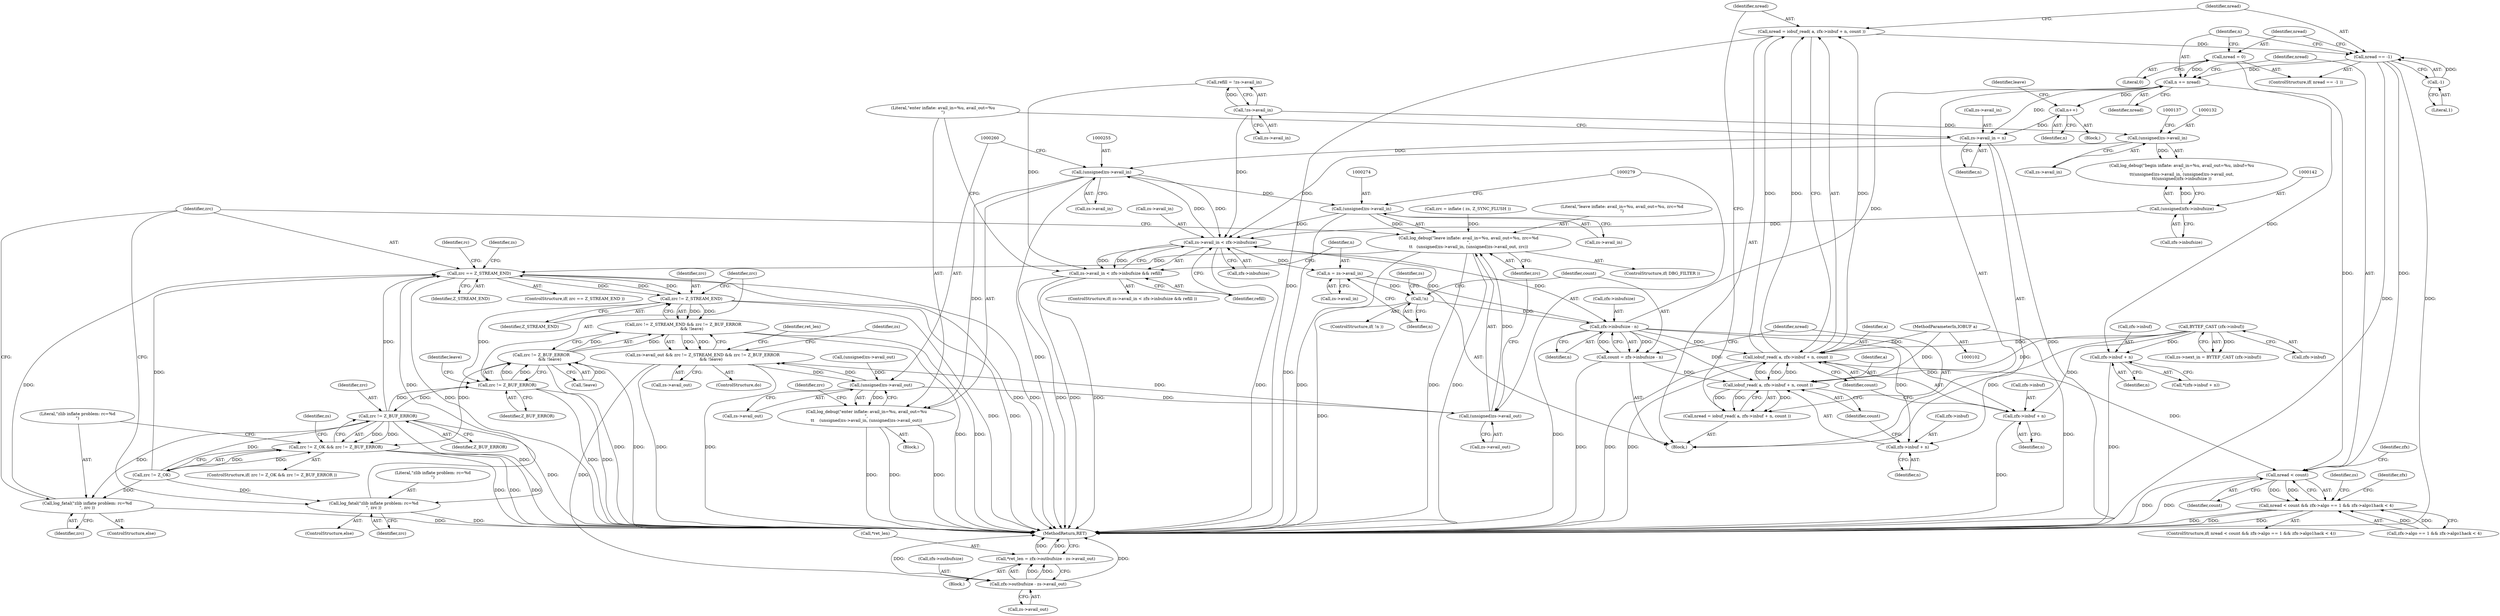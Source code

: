 digraph "0_gnupg_014b2103fcb12f261135e3954f26e9e07b39e342@API" {
"1000192" [label="(Call,nread = iobuf_read( a, zfx->inbuf + n, count ))"];
"1000194" [label="(Call,iobuf_read( a, zfx->inbuf + n, count ))"];
"1000184" [label="(Call,iobuf_read( a, zfx->inbuf + n, count ))"];
"1000105" [label="(MethodParameterIn,IOBUF a)"];
"1000171" [label="(Call,BYTEF_CAST (zfx->inbuf))"];
"1000177" [label="(Call,zfx->inbufsize - n)"];
"1000150" [label="(Call,zs->avail_in < zfx->inbufsize)"];
"1000273" [label="(Call,(unsigned)zs->avail_in)"];
"1000254" [label="(Call,(unsigned)zs->avail_in)"];
"1000247" [label="(Call,zs->avail_in = n)"];
"1000210" [label="(Call,n += nread)"];
"1000207" [label="(Call,nread = 0)"];
"1000203" [label="(Call,nread == -1)"];
"1000192" [label="(Call,nread = iobuf_read( a, zfx->inbuf + n, count ))"];
"1000205" [label="(Call,-1)"];
"1000242" [label="(Call,n++)"];
"1000131" [label="(Call,(unsigned)zs->avail_in)"];
"1000123" [label="(Call,!zs->avail_in)"];
"1000141" [label="(Call,(unsigned)zfx->inbufsize)"];
"1000165" [label="(Call,!n)"];
"1000159" [label="(Call,n = zs->avail_in)"];
"1000175" [label="(Call,count = zfx->inbufsize - n)"];
"1000232" [label="(Call,zfx->inbuf + n)"];
"1000149" [label="(Call,zs->avail_in < zfx->inbufsize && refill)"];
"1000182" [label="(Call,nread = iobuf_read( a, zfx->inbuf + n, count ))"];
"1000215" [label="(Call,nread < count)"];
"1000214" [label="(Call,nread < count && zfx->algo == 1 && zfx->algo1hack < 4)"];
"1000186" [label="(Call,zfx->inbuf + n)"];
"1000196" [label="(Call,zfx->inbuf + n)"];
"1000252" [label="(Call,log_debug(\"enter inflate: avail_in=%u, avail_out=%u\n\",\n\t\t    (unsigned)zs->avail_in, (unsigned)zs->avail_out))"];
"1000271" [label="(Call,log_debug(\"leave inflate: avail_in=%u, avail_out=%u, zrc=%d\n\",\n\t\t   (unsigned)zs->avail_in, (unsigned)zs->avail_out, zrc))"];
"1000312" [label="(Call,zrc == Z_STREAM_END)"];
"1000324" [label="(Call,zrc != Z_STREAM_END)"];
"1000323" [label="(Call,zrc != Z_STREAM_END && zrc != Z_BUF_ERROR\n             && !leave)"];
"1000319" [label="(Call,zs->avail_out && zrc != Z_STREAM_END && zrc != Z_BUF_ERROR\n             && !leave)"];
"1000259" [label="(Call,(unsigned)zs->avail_out)"];
"1000278" [label="(Call,(unsigned)zs->avail_out)"];
"1000336" [label="(Call,zfx->outbufsize - zs->avail_out)"];
"1000333" [label="(Call,*ret_len = zfx->outbufsize - zs->avail_out)"];
"1000328" [label="(Call,zrc != Z_BUF_ERROR)"];
"1000290" [label="(Call,zrc != Z_BUF_ERROR)"];
"1000286" [label="(Call,zrc != Z_OK && zrc != Z_BUF_ERROR)"];
"1000304" [label="(Call,log_fatal(\"zlib inflate problem: rc=%d\n\", zrc ))"];
"1000308" [label="(Call,log_fatal(\"zlib inflate problem: rc=%d\n\", zrc ))"];
"1000327" [label="(Call,zrc != Z_BUF_ERROR\n             && !leave)"];
"1000204" [label="(Identifier,nread)"];
"1000335" [label="(Identifier,ret_len)"];
"1000161" [label="(Call,zs->avail_in)"];
"1000191" [label="(Identifier,count)"];
"1000296" [label="(Identifier,zs)"];
"1000217" [label="(Identifier,count)"];
"1000149" [label="(Call,zs->avail_in < zfx->inbufsize && refill)"];
"1000343" [label="(MethodReturn,RET)"];
"1000194" [label="(Call,iobuf_read( a, zfx->inbuf + n, count ))"];
"1000176" [label="(Identifier,count)"];
"1000316" [label="(Identifier,rc)"];
"1000323" [label="(Call,zrc != Z_STREAM_END && zrc != Z_BUF_ERROR\n             && !leave)"];
"1000146" [label="(ControlStructure,do)"];
"1000337" [label="(Call,zfx->outbufsize)"];
"1000304" [label="(Call,log_fatal(\"zlib inflate problem: rc=%d\n\", zrc ))"];
"1000150" [label="(Call,zs->avail_in < zfx->inbufsize)"];
"1000265" [label="(Identifier,zrc)"];
"1000261" [label="(Call,zs->avail_out)"];
"1000248" [label="(Call,zs->avail_in)"];
"1000154" [label="(Call,zfx->inbufsize)"];
"1000181" [label="(Identifier,n)"];
"1000190" [label="(Identifier,n)"];
"1000151" [label="(Call,zs->avail_in)"];
"1000319" [label="(Call,zs->avail_out && zrc != Z_STREAM_END && zrc != Z_BUF_ERROR\n             && !leave)"];
"1000340" [label="(Call,zs->avail_out)"];
"1000147" [label="(Block,)"];
"1000256" [label="(Call,zs->avail_in)"];
"1000278" [label="(Call,(unsigned)zs->avail_out)"];
"1000206" [label="(Literal,1)"];
"1000121" [label="(Call,refill = !zs->avail_in)"];
"1000313" [label="(Identifier,zrc)"];
"1000285" [label="(ControlStructure,if( zrc != Z_OK && zrc != Z_BUF_ERROR ))"];
"1000133" [label="(Call,zs->avail_in)"];
"1000213" [label="(ControlStructure,if( nread < count && zfx->algo == 1 && zfx->algo1hack < 4))"];
"1000311" [label="(ControlStructure,if( zrc == Z_STREAM_END ))"];
"1000165" [label="(Call,!n)"];
"1000159" [label="(Call,n = zs->avail_in)"];
"1000183" [label="(Identifier,nread)"];
"1000141" [label="(Call,(unsigned)zfx->inbufsize)"];
"1000251" [label="(Identifier,n)"];
"1000202" [label="(ControlStructure,if( nread == -1 ))"];
"1000193" [label="(Identifier,nread)"];
"1000328" [label="(Call,zrc != Z_BUF_ERROR)"];
"1000291" [label="(Identifier,zrc)"];
"1000216" [label="(Identifier,nread)"];
"1000336" [label="(Call,zfx->outbufsize - zs->avail_out)"];
"1000314" [label="(Identifier,Z_STREAM_END)"];
"1000177" [label="(Call,zfx->inbufsize - n)"];
"1000306" [label="(Identifier,zrc)"];
"1000334" [label="(Call,*ret_len)"];
"1000207" [label="(Call,nread = 0)"];
"1000167" [label="(Call,zs->next_in = BYTEF_CAST (zfx->inbuf))"];
"1000333" [label="(Call,*ret_len = zfx->outbufsize - zs->avail_out)"];
"1000124" [label="(Call,zs->avail_in)"];
"1000192" [label="(Call,nread = iobuf_read( a, zfx->inbuf + n, count ))"];
"1000185" [label="(Identifier,a)"];
"1000264" [label="(Call,zrc = inflate ( zs, Z_SYNC_FLUSH ))"];
"1000325" [label="(Identifier,zrc)"];
"1000242" [label="(Call,n++)"];
"1000320" [label="(Call,zs->avail_out)"];
"1000283" [label="(Identifier,zrc)"];
"1000332" [label="(Identifier,leave)"];
"1000208" [label="(Identifier,nread)"];
"1000329" [label="(Identifier,zrc)"];
"1000331" [label="(Call,!leave)"];
"1000171" [label="(Call,BYTEF_CAST (zfx->inbuf))"];
"1000215" [label="(Call,nread < count)"];
"1000243" [label="(Identifier,n)"];
"1000290" [label="(Call,zrc != Z_BUF_ERROR)"];
"1000305" [label="(Literal,\"zlib inflate problem: rc=%d\n\")"];
"1000247" [label="(Call,zs->avail_in = n)"];
"1000166" [label="(Identifier,n)"];
"1000175" [label="(Call,count = zfx->inbufsize - n)"];
"1000249" [label="(Identifier,zs)"];
"1000327" [label="(Call,zrc != Z_BUF_ERROR\n             && !leave)"];
"1000212" [label="(Identifier,nread)"];
"1000196" [label="(Call,zfx->inbuf + n)"];
"1000160" [label="(Identifier,n)"];
"1000195" [label="(Identifier,a)"];
"1000253" [label="(Literal,\"enter inflate: avail_in=%u, avail_out=%u\n\")"];
"1000234" [label="(Identifier,zfx)"];
"1000182" [label="(Call,nread = iobuf_read( a, zfx->inbuf + n, count ))"];
"1000218" [label="(Call,zfx->algo == 1 && zfx->algo1hack < 4)"];
"1000303" [label="(ControlStructure,else)"];
"1000310" [label="(Identifier,zrc)"];
"1000214" [label="(Call,nread < count && zfx->algo == 1 && zfx->algo1hack < 4)"];
"1000280" [label="(Call,zs->avail_out)"];
"1000312" [label="(Call,zrc == Z_STREAM_END)"];
"1000205" [label="(Call,-1)"];
"1000221" [label="(Identifier,zfx)"];
"1000330" [label="(Identifier,Z_BUF_ERROR)"];
"1000129" [label="(Call,log_debug(\"begin inflate: avail_in=%u, avail_out=%u, inbuf=%u\n\",\n\t\t(unsigned)zs->avail_in, (unsigned)zs->avail_out,\n\t\t(unsigned)zfx->inbufsize ))"];
"1000187" [label="(Call,zfx->inbuf)"];
"1000148" [label="(ControlStructure,if( zs->avail_in < zfx->inbufsize && refill ))"];
"1000211" [label="(Identifier,n)"];
"1000184" [label="(Call,iobuf_read( a, zfx->inbuf + n, count ))"];
"1000309" [label="(Literal,\"zlib inflate problem: rc=%d\n\")"];
"1000231" [label="(Call,*(zfx->inbuf + n))"];
"1000169" [label="(Identifier,zs)"];
"1000233" [label="(Call,zfx->inbuf)"];
"1000307" [label="(ControlStructure,else)"];
"1000143" [label="(Call,zfx->inbufsize)"];
"1000321" [label="(Identifier,zs)"];
"1000186" [label="(Call,zfx->inbuf + n)"];
"1000105" [label="(MethodParameterIn,IOBUF a)"];
"1000107" [label="(Block,)"];
"1000232" [label="(Call,zfx->inbuf + n)"];
"1000197" [label="(Call,zfx->inbuf)"];
"1000164" [label="(ControlStructure,if( !n ))"];
"1000210" [label="(Call,n += nread)"];
"1000275" [label="(Call,zs->avail_in)"];
"1000229" [label="(Block,)"];
"1000273" [label="(Call,(unsigned)zs->avail_in)"];
"1000203" [label="(Call,nread == -1)"];
"1000254" [label="(Call,(unsigned)zs->avail_in)"];
"1000286" [label="(Call,zrc != Z_OK && zrc != Z_BUF_ERROR)"];
"1000201" [label="(Identifier,count)"];
"1000245" [label="(Identifier,leave)"];
"1000236" [label="(Identifier,n)"];
"1000157" [label="(Identifier,refill)"];
"1000123" [label="(Call,!zs->avail_in)"];
"1000272" [label="(Literal,\"leave inflate: avail_in=%u, avail_out=%u, zrc=%d\n\")"];
"1000271" [label="(Call,log_debug(\"leave inflate: avail_in=%u, avail_out=%u, zrc=%d\n\",\n\t\t   (unsigned)zs->avail_in, (unsigned)zs->avail_out, zrc))"];
"1000136" [label="(Call,(unsigned)zs->avail_out)"];
"1000269" [label="(ControlStructure,if( DBG_FILTER ))"];
"1000287" [label="(Call,zrc != Z_OK)"];
"1000158" [label="(Block,)"];
"1000200" [label="(Identifier,n)"];
"1000152" [label="(Identifier,zs)"];
"1000209" [label="(Literal,0)"];
"1000292" [label="(Identifier,Z_BUF_ERROR)"];
"1000308" [label="(Call,log_fatal(\"zlib inflate problem: rc=%d\n\", zrc ))"];
"1000259" [label="(Call,(unsigned)zs->avail_out)"];
"1000178" [label="(Call,zfx->inbufsize)"];
"1000252" [label="(Call,log_debug(\"enter inflate: avail_in=%u, avail_out=%u\n\",\n\t\t    (unsigned)zs->avail_in, (unsigned)zs->avail_out))"];
"1000324" [label="(Call,zrc != Z_STREAM_END)"];
"1000172" [label="(Call,zfx->inbuf)"];
"1000131" [label="(Call,(unsigned)zs->avail_in)"];
"1000326" [label="(Identifier,Z_STREAM_END)"];
"1000192" -> "1000158"  [label="AST: "];
"1000192" -> "1000194"  [label="CFG: "];
"1000193" -> "1000192"  [label="AST: "];
"1000194" -> "1000192"  [label="AST: "];
"1000204" -> "1000192"  [label="CFG: "];
"1000192" -> "1000343"  [label="DDG: "];
"1000194" -> "1000192"  [label="DDG: "];
"1000194" -> "1000192"  [label="DDG: "];
"1000194" -> "1000192"  [label="DDG: "];
"1000192" -> "1000203"  [label="DDG: "];
"1000194" -> "1000201"  [label="CFG: "];
"1000195" -> "1000194"  [label="AST: "];
"1000196" -> "1000194"  [label="AST: "];
"1000201" -> "1000194"  [label="AST: "];
"1000194" -> "1000343"  [label="DDG: "];
"1000194" -> "1000343"  [label="DDG: "];
"1000194" -> "1000184"  [label="DDG: "];
"1000184" -> "1000194"  [label="DDG: "];
"1000184" -> "1000194"  [label="DDG: "];
"1000105" -> "1000194"  [label="DDG: "];
"1000171" -> "1000194"  [label="DDG: "];
"1000177" -> "1000194"  [label="DDG: "];
"1000194" -> "1000215"  [label="DDG: "];
"1000184" -> "1000182"  [label="AST: "];
"1000184" -> "1000191"  [label="CFG: "];
"1000185" -> "1000184"  [label="AST: "];
"1000186" -> "1000184"  [label="AST: "];
"1000191" -> "1000184"  [label="AST: "];
"1000182" -> "1000184"  [label="CFG: "];
"1000184" -> "1000182"  [label="DDG: "];
"1000184" -> "1000182"  [label="DDG: "];
"1000184" -> "1000182"  [label="DDG: "];
"1000105" -> "1000184"  [label="DDG: "];
"1000171" -> "1000184"  [label="DDG: "];
"1000177" -> "1000184"  [label="DDG: "];
"1000175" -> "1000184"  [label="DDG: "];
"1000105" -> "1000102"  [label="AST: "];
"1000105" -> "1000343"  [label="DDG: "];
"1000171" -> "1000167"  [label="AST: "];
"1000171" -> "1000172"  [label="CFG: "];
"1000172" -> "1000171"  [label="AST: "];
"1000167" -> "1000171"  [label="CFG: "];
"1000171" -> "1000167"  [label="DDG: "];
"1000171" -> "1000186"  [label="DDG: "];
"1000171" -> "1000196"  [label="DDG: "];
"1000171" -> "1000232"  [label="DDG: "];
"1000177" -> "1000175"  [label="AST: "];
"1000177" -> "1000181"  [label="CFG: "];
"1000178" -> "1000177"  [label="AST: "];
"1000181" -> "1000177"  [label="AST: "];
"1000175" -> "1000177"  [label="CFG: "];
"1000177" -> "1000343"  [label="DDG: "];
"1000177" -> "1000150"  [label="DDG: "];
"1000177" -> "1000175"  [label="DDG: "];
"1000177" -> "1000175"  [label="DDG: "];
"1000150" -> "1000177"  [label="DDG: "];
"1000165" -> "1000177"  [label="DDG: "];
"1000177" -> "1000186"  [label="DDG: "];
"1000177" -> "1000196"  [label="DDG: "];
"1000177" -> "1000210"  [label="DDG: "];
"1000150" -> "1000149"  [label="AST: "];
"1000150" -> "1000154"  [label="CFG: "];
"1000151" -> "1000150"  [label="AST: "];
"1000154" -> "1000150"  [label="AST: "];
"1000157" -> "1000150"  [label="CFG: "];
"1000149" -> "1000150"  [label="CFG: "];
"1000150" -> "1000343"  [label="DDG: "];
"1000150" -> "1000149"  [label="DDG: "];
"1000150" -> "1000149"  [label="DDG: "];
"1000273" -> "1000150"  [label="DDG: "];
"1000131" -> "1000150"  [label="DDG: "];
"1000254" -> "1000150"  [label="DDG: "];
"1000123" -> "1000150"  [label="DDG: "];
"1000141" -> "1000150"  [label="DDG: "];
"1000150" -> "1000159"  [label="DDG: "];
"1000150" -> "1000254"  [label="DDG: "];
"1000273" -> "1000271"  [label="AST: "];
"1000273" -> "1000275"  [label="CFG: "];
"1000274" -> "1000273"  [label="AST: "];
"1000275" -> "1000273"  [label="AST: "];
"1000279" -> "1000273"  [label="CFG: "];
"1000273" -> "1000343"  [label="DDG: "];
"1000273" -> "1000271"  [label="DDG: "];
"1000254" -> "1000273"  [label="DDG: "];
"1000254" -> "1000252"  [label="AST: "];
"1000254" -> "1000256"  [label="CFG: "];
"1000255" -> "1000254"  [label="AST: "];
"1000256" -> "1000254"  [label="AST: "];
"1000260" -> "1000254"  [label="CFG: "];
"1000254" -> "1000343"  [label="DDG: "];
"1000254" -> "1000252"  [label="DDG: "];
"1000247" -> "1000254"  [label="DDG: "];
"1000247" -> "1000158"  [label="AST: "];
"1000247" -> "1000251"  [label="CFG: "];
"1000248" -> "1000247"  [label="AST: "];
"1000251" -> "1000247"  [label="AST: "];
"1000253" -> "1000247"  [label="CFG: "];
"1000247" -> "1000343"  [label="DDG: "];
"1000210" -> "1000247"  [label="DDG: "];
"1000242" -> "1000247"  [label="DDG: "];
"1000210" -> "1000158"  [label="AST: "];
"1000210" -> "1000212"  [label="CFG: "];
"1000211" -> "1000210"  [label="AST: "];
"1000212" -> "1000210"  [label="AST: "];
"1000216" -> "1000210"  [label="CFG: "];
"1000207" -> "1000210"  [label="DDG: "];
"1000203" -> "1000210"  [label="DDG: "];
"1000210" -> "1000232"  [label="DDG: "];
"1000210" -> "1000242"  [label="DDG: "];
"1000207" -> "1000202"  [label="AST: "];
"1000207" -> "1000209"  [label="CFG: "];
"1000208" -> "1000207"  [label="AST: "];
"1000209" -> "1000207"  [label="AST: "];
"1000211" -> "1000207"  [label="CFG: "];
"1000207" -> "1000215"  [label="DDG: "];
"1000203" -> "1000202"  [label="AST: "];
"1000203" -> "1000205"  [label="CFG: "];
"1000204" -> "1000203"  [label="AST: "];
"1000205" -> "1000203"  [label="AST: "];
"1000208" -> "1000203"  [label="CFG: "];
"1000211" -> "1000203"  [label="CFG: "];
"1000203" -> "1000343"  [label="DDG: "];
"1000203" -> "1000343"  [label="DDG: "];
"1000205" -> "1000203"  [label="DDG: "];
"1000203" -> "1000215"  [label="DDG: "];
"1000205" -> "1000206"  [label="CFG: "];
"1000206" -> "1000205"  [label="AST: "];
"1000242" -> "1000229"  [label="AST: "];
"1000242" -> "1000243"  [label="CFG: "];
"1000243" -> "1000242"  [label="AST: "];
"1000245" -> "1000242"  [label="CFG: "];
"1000131" -> "1000129"  [label="AST: "];
"1000131" -> "1000133"  [label="CFG: "];
"1000132" -> "1000131"  [label="AST: "];
"1000133" -> "1000131"  [label="AST: "];
"1000137" -> "1000131"  [label="CFG: "];
"1000131" -> "1000129"  [label="DDG: "];
"1000123" -> "1000131"  [label="DDG: "];
"1000123" -> "1000121"  [label="AST: "];
"1000123" -> "1000124"  [label="CFG: "];
"1000124" -> "1000123"  [label="AST: "];
"1000121" -> "1000123"  [label="CFG: "];
"1000123" -> "1000121"  [label="DDG: "];
"1000141" -> "1000129"  [label="AST: "];
"1000141" -> "1000143"  [label="CFG: "];
"1000142" -> "1000141"  [label="AST: "];
"1000143" -> "1000141"  [label="AST: "];
"1000129" -> "1000141"  [label="CFG: "];
"1000141" -> "1000129"  [label="DDG: "];
"1000165" -> "1000164"  [label="AST: "];
"1000165" -> "1000166"  [label="CFG: "];
"1000166" -> "1000165"  [label="AST: "];
"1000169" -> "1000165"  [label="CFG: "];
"1000176" -> "1000165"  [label="CFG: "];
"1000165" -> "1000343"  [label="DDG: "];
"1000159" -> "1000165"  [label="DDG: "];
"1000159" -> "1000158"  [label="AST: "];
"1000159" -> "1000161"  [label="CFG: "];
"1000160" -> "1000159"  [label="AST: "];
"1000161" -> "1000159"  [label="AST: "];
"1000166" -> "1000159"  [label="CFG: "];
"1000175" -> "1000158"  [label="AST: "];
"1000176" -> "1000175"  [label="AST: "];
"1000183" -> "1000175"  [label="CFG: "];
"1000175" -> "1000343"  [label="DDG: "];
"1000232" -> "1000231"  [label="AST: "];
"1000232" -> "1000236"  [label="CFG: "];
"1000233" -> "1000232"  [label="AST: "];
"1000236" -> "1000232"  [label="AST: "];
"1000231" -> "1000232"  [label="CFG: "];
"1000232" -> "1000343"  [label="DDG: "];
"1000149" -> "1000148"  [label="AST: "];
"1000149" -> "1000157"  [label="CFG: "];
"1000157" -> "1000149"  [label="AST: "];
"1000160" -> "1000149"  [label="CFG: "];
"1000253" -> "1000149"  [label="CFG: "];
"1000149" -> "1000343"  [label="DDG: "];
"1000149" -> "1000343"  [label="DDG: "];
"1000149" -> "1000343"  [label="DDG: "];
"1000121" -> "1000149"  [label="DDG: "];
"1000182" -> "1000158"  [label="AST: "];
"1000183" -> "1000182"  [label="AST: "];
"1000193" -> "1000182"  [label="CFG: "];
"1000215" -> "1000214"  [label="AST: "];
"1000215" -> "1000217"  [label="CFG: "];
"1000216" -> "1000215"  [label="AST: "];
"1000217" -> "1000215"  [label="AST: "];
"1000221" -> "1000215"  [label="CFG: "];
"1000214" -> "1000215"  [label="CFG: "];
"1000215" -> "1000343"  [label="DDG: "];
"1000215" -> "1000343"  [label="DDG: "];
"1000215" -> "1000214"  [label="DDG: "];
"1000215" -> "1000214"  [label="DDG: "];
"1000214" -> "1000213"  [label="AST: "];
"1000214" -> "1000218"  [label="CFG: "];
"1000218" -> "1000214"  [label="AST: "];
"1000234" -> "1000214"  [label="CFG: "];
"1000249" -> "1000214"  [label="CFG: "];
"1000214" -> "1000343"  [label="DDG: "];
"1000214" -> "1000343"  [label="DDG: "];
"1000214" -> "1000343"  [label="DDG: "];
"1000218" -> "1000214"  [label="DDG: "];
"1000218" -> "1000214"  [label="DDG: "];
"1000186" -> "1000190"  [label="CFG: "];
"1000187" -> "1000186"  [label="AST: "];
"1000190" -> "1000186"  [label="AST: "];
"1000191" -> "1000186"  [label="CFG: "];
"1000196" -> "1000200"  [label="CFG: "];
"1000197" -> "1000196"  [label="AST: "];
"1000200" -> "1000196"  [label="AST: "];
"1000201" -> "1000196"  [label="CFG: "];
"1000196" -> "1000343"  [label="DDG: "];
"1000252" -> "1000147"  [label="AST: "];
"1000252" -> "1000259"  [label="CFG: "];
"1000253" -> "1000252"  [label="AST: "];
"1000259" -> "1000252"  [label="AST: "];
"1000265" -> "1000252"  [label="CFG: "];
"1000252" -> "1000343"  [label="DDG: "];
"1000252" -> "1000343"  [label="DDG: "];
"1000252" -> "1000343"  [label="DDG: "];
"1000259" -> "1000252"  [label="DDG: "];
"1000271" -> "1000269"  [label="AST: "];
"1000271" -> "1000283"  [label="CFG: "];
"1000272" -> "1000271"  [label="AST: "];
"1000278" -> "1000271"  [label="AST: "];
"1000283" -> "1000271"  [label="AST: "];
"1000313" -> "1000271"  [label="CFG: "];
"1000271" -> "1000343"  [label="DDG: "];
"1000271" -> "1000343"  [label="DDG: "];
"1000271" -> "1000343"  [label="DDG: "];
"1000278" -> "1000271"  [label="DDG: "];
"1000264" -> "1000271"  [label="DDG: "];
"1000271" -> "1000312"  [label="DDG: "];
"1000312" -> "1000311"  [label="AST: "];
"1000312" -> "1000314"  [label="CFG: "];
"1000313" -> "1000312"  [label="AST: "];
"1000314" -> "1000312"  [label="AST: "];
"1000321" -> "1000312"  [label="CFG: "];
"1000316" -> "1000312"  [label="CFG: "];
"1000312" -> "1000343"  [label="DDG: "];
"1000312" -> "1000343"  [label="DDG: "];
"1000312" -> "1000343"  [label="DDG: "];
"1000308" -> "1000312"  [label="DDG: "];
"1000290" -> "1000312"  [label="DDG: "];
"1000304" -> "1000312"  [label="DDG: "];
"1000287" -> "1000312"  [label="DDG: "];
"1000324" -> "1000312"  [label="DDG: "];
"1000312" -> "1000324"  [label="DDG: "];
"1000312" -> "1000324"  [label="DDG: "];
"1000324" -> "1000323"  [label="AST: "];
"1000324" -> "1000326"  [label="CFG: "];
"1000325" -> "1000324"  [label="AST: "];
"1000326" -> "1000324"  [label="AST: "];
"1000329" -> "1000324"  [label="CFG: "];
"1000323" -> "1000324"  [label="CFG: "];
"1000324" -> "1000343"  [label="DDG: "];
"1000324" -> "1000343"  [label="DDG: "];
"1000324" -> "1000323"  [label="DDG: "];
"1000324" -> "1000323"  [label="DDG: "];
"1000324" -> "1000328"  [label="DDG: "];
"1000323" -> "1000319"  [label="AST: "];
"1000323" -> "1000327"  [label="CFG: "];
"1000327" -> "1000323"  [label="AST: "];
"1000319" -> "1000323"  [label="CFG: "];
"1000323" -> "1000343"  [label="DDG: "];
"1000323" -> "1000343"  [label="DDG: "];
"1000323" -> "1000319"  [label="DDG: "];
"1000323" -> "1000319"  [label="DDG: "];
"1000327" -> "1000323"  [label="DDG: "];
"1000327" -> "1000323"  [label="DDG: "];
"1000319" -> "1000146"  [label="AST: "];
"1000319" -> "1000320"  [label="CFG: "];
"1000320" -> "1000319"  [label="AST: "];
"1000152" -> "1000319"  [label="CFG: "];
"1000335" -> "1000319"  [label="CFG: "];
"1000319" -> "1000343"  [label="DDG: "];
"1000319" -> "1000343"  [label="DDG: "];
"1000319" -> "1000259"  [label="DDG: "];
"1000278" -> "1000319"  [label="DDG: "];
"1000259" -> "1000319"  [label="DDG: "];
"1000319" -> "1000336"  [label="DDG: "];
"1000259" -> "1000261"  [label="CFG: "];
"1000260" -> "1000259"  [label="AST: "];
"1000261" -> "1000259"  [label="AST: "];
"1000136" -> "1000259"  [label="DDG: "];
"1000259" -> "1000278"  [label="DDG: "];
"1000278" -> "1000280"  [label="CFG: "];
"1000279" -> "1000278"  [label="AST: "];
"1000280" -> "1000278"  [label="AST: "];
"1000283" -> "1000278"  [label="CFG: "];
"1000336" -> "1000333"  [label="AST: "];
"1000336" -> "1000340"  [label="CFG: "];
"1000337" -> "1000336"  [label="AST: "];
"1000340" -> "1000336"  [label="AST: "];
"1000333" -> "1000336"  [label="CFG: "];
"1000336" -> "1000343"  [label="DDG: "];
"1000336" -> "1000343"  [label="DDG: "];
"1000336" -> "1000333"  [label="DDG: "];
"1000336" -> "1000333"  [label="DDG: "];
"1000333" -> "1000107"  [label="AST: "];
"1000334" -> "1000333"  [label="AST: "];
"1000343" -> "1000333"  [label="CFG: "];
"1000333" -> "1000343"  [label="DDG: "];
"1000333" -> "1000343"  [label="DDG: "];
"1000328" -> "1000327"  [label="AST: "];
"1000328" -> "1000330"  [label="CFG: "];
"1000329" -> "1000328"  [label="AST: "];
"1000330" -> "1000328"  [label="AST: "];
"1000332" -> "1000328"  [label="CFG: "];
"1000327" -> "1000328"  [label="CFG: "];
"1000328" -> "1000343"  [label="DDG: "];
"1000328" -> "1000343"  [label="DDG: "];
"1000328" -> "1000290"  [label="DDG: "];
"1000328" -> "1000327"  [label="DDG: "];
"1000328" -> "1000327"  [label="DDG: "];
"1000290" -> "1000328"  [label="DDG: "];
"1000290" -> "1000286"  [label="AST: "];
"1000290" -> "1000292"  [label="CFG: "];
"1000291" -> "1000290"  [label="AST: "];
"1000292" -> "1000290"  [label="AST: "];
"1000286" -> "1000290"  [label="CFG: "];
"1000290" -> "1000343"  [label="DDG: "];
"1000290" -> "1000286"  [label="DDG: "];
"1000290" -> "1000286"  [label="DDG: "];
"1000287" -> "1000290"  [label="DDG: "];
"1000290" -> "1000304"  [label="DDG: "];
"1000290" -> "1000308"  [label="DDG: "];
"1000286" -> "1000285"  [label="AST: "];
"1000286" -> "1000287"  [label="CFG: "];
"1000287" -> "1000286"  [label="AST: "];
"1000296" -> "1000286"  [label="CFG: "];
"1000309" -> "1000286"  [label="CFG: "];
"1000286" -> "1000343"  [label="DDG: "];
"1000286" -> "1000343"  [label="DDG: "];
"1000286" -> "1000343"  [label="DDG: "];
"1000287" -> "1000286"  [label="DDG: "];
"1000287" -> "1000286"  [label="DDG: "];
"1000327" -> "1000286"  [label="DDG: "];
"1000304" -> "1000303"  [label="AST: "];
"1000304" -> "1000306"  [label="CFG: "];
"1000305" -> "1000304"  [label="AST: "];
"1000306" -> "1000304"  [label="AST: "];
"1000313" -> "1000304"  [label="CFG: "];
"1000304" -> "1000343"  [label="DDG: "];
"1000287" -> "1000304"  [label="DDG: "];
"1000308" -> "1000307"  [label="AST: "];
"1000308" -> "1000310"  [label="CFG: "];
"1000309" -> "1000308"  [label="AST: "];
"1000310" -> "1000308"  [label="AST: "];
"1000313" -> "1000308"  [label="CFG: "];
"1000308" -> "1000343"  [label="DDG: "];
"1000287" -> "1000308"  [label="DDG: "];
"1000327" -> "1000331"  [label="CFG: "];
"1000331" -> "1000327"  [label="AST: "];
"1000327" -> "1000343"  [label="DDG: "];
"1000327" -> "1000343"  [label="DDG: "];
"1000331" -> "1000327"  [label="DDG: "];
}
